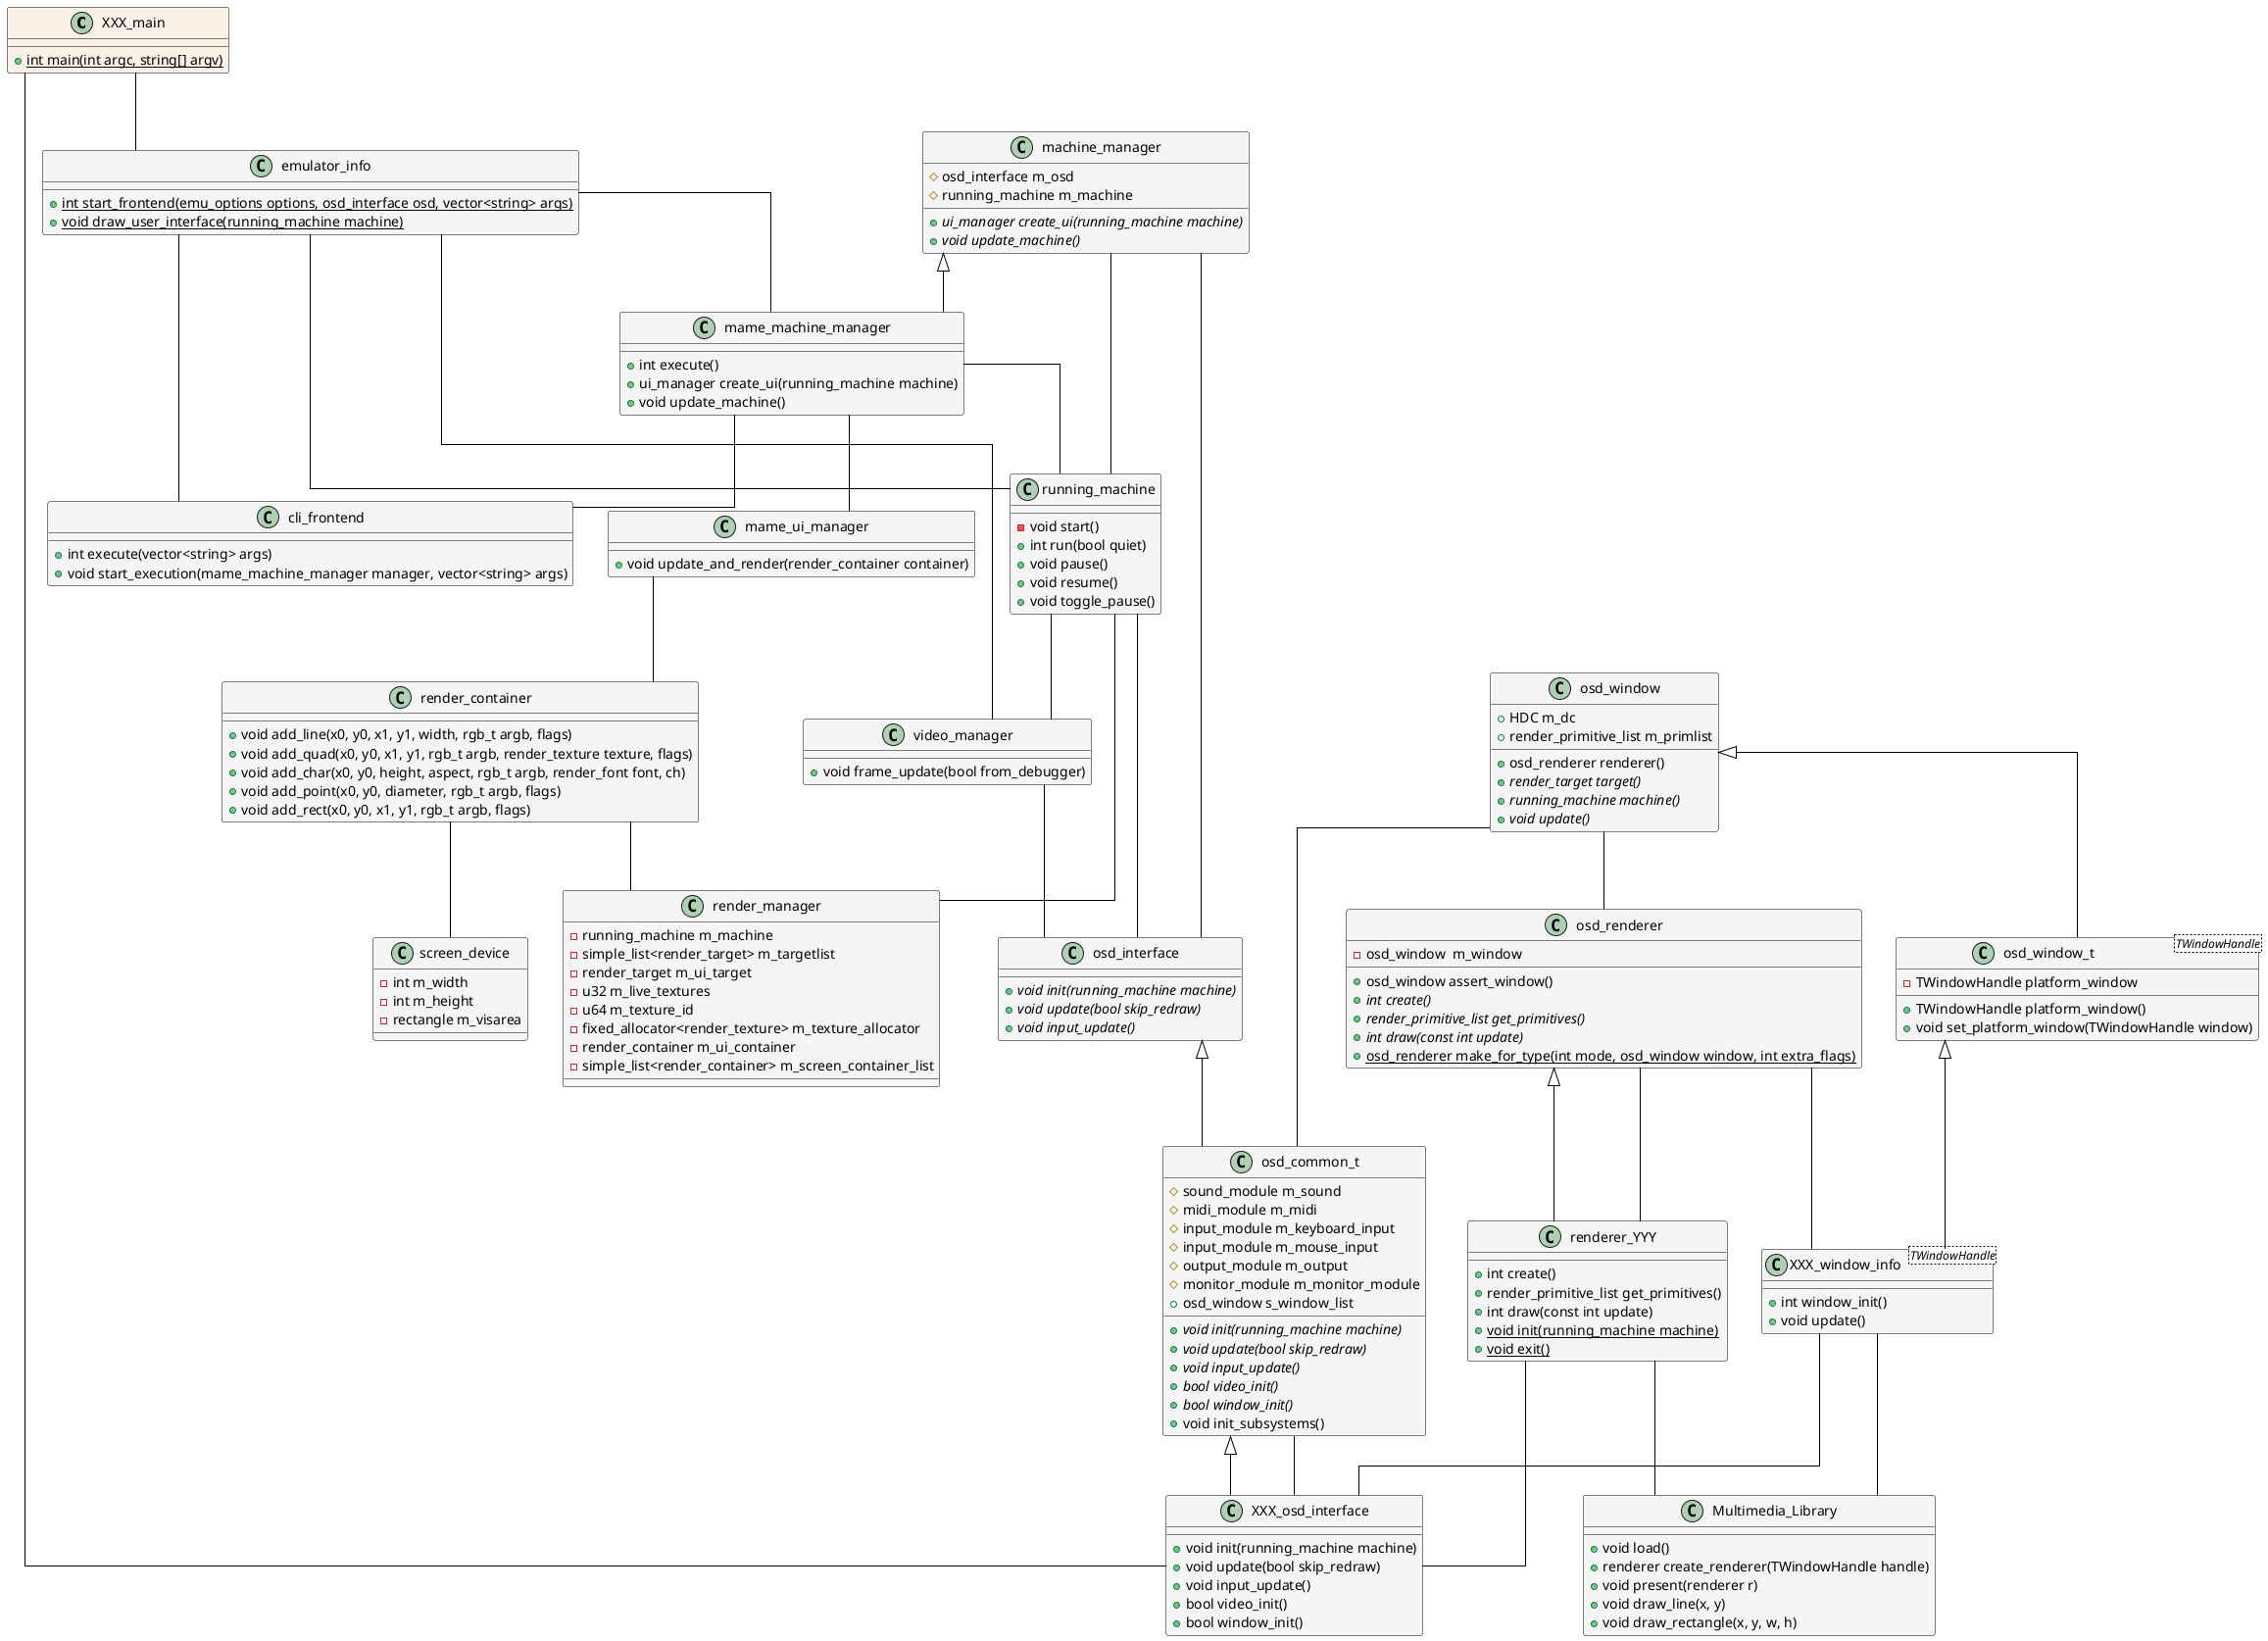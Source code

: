 @startuml mame

skinparam Shadowing false
skinparam LineType ortho
skinparam ArrowColor black

skinparam class {
    BackgroundColor WhiteSmoke
    BorderColor black
}

class XXX_main #Linen {
    {static}+int main(int argc, string[] argv)
}

class XXX_osd_interface extends osd_common_t {
    +void init(running_machine machine)
    +void update(bool skip_redraw)
    +void input_update()
    +bool video_init()
    +bool window_init()
}

XXX_main -- XXX_osd_interface

class emulator_info {
    {static}+int start_frontend(emu_options options, osd_interface osd, vector<string> args)
    {static}+void draw_user_interface(running_machine machine)
}

XXX_main -- emulator_info
emulator_info -- running_machine

class cli_frontend {
    +int execute(vector<string> args)
    +void start_execution(mame_machine_manager manager, vector<string> args)
}

class mame_ui_manager {
    +void update_and_render(render_container container)
}

class render_container {
    +void add_line(x0, y0, x1, y1, width, rgb_t argb, flags)
	+void add_quad(x0, y0, x1, y1, rgb_t argb, render_texture texture, flags)
	+void add_char(x0, y0, height, aspect, rgb_t argb, render_font font, ch)
	+void add_point(x0, y0, diameter, rgb_t argb, flags)
	+void add_rect(x0, y0, x1, y1, rgb_t argb, flags)
}

mame_ui_manager -- render_container
mame_machine_manager -- mame_ui_manager

emulator_info -- mame_machine_manager
emulator_info -- cli_frontend
mame_machine_manager -- cli_frontend

class running_machine {
    -void start()
    +int run(bool quiet)
    +void pause()
    +void resume()
    +void toggle_pause()
}

mame_machine_manager -- running_machine
running_machine -- video_manager
render_container -- render_manager
running_machine -- render_manager
render_container -- screen_device

class render_manager {
    -running_machine m_machine
    -simple_list<render_target> m_targetlist
    -render_target m_ui_target
    -u32 m_live_textures
    -u64 m_texture_id
    -fixed_allocator<render_texture> m_texture_allocator
    -render_container m_ui_container
    -simple_list<render_container> m_screen_container_list
}

class screen_device {
    -int m_width
	-int m_height
	-rectangle m_visarea
}

class video_manager {
    +void frame_update(bool from_debugger)
}

class machine_manager {
    #osd_interface m_osd	
	#running_machine m_machine

    {abstract} +ui_manager create_ui(running_machine machine)
    {abstract} +void update_machine()
}

machine_manager -- osd_interface
machine_manager -- running_machine

class mame_machine_manager extends machine_manager {
    +int execute()
    +ui_manager create_ui(running_machine machine)
    +void update_machine()
}

running_machine -- osd_interface
video_manager -- osd_interface
video_manager -- emulator_info

class osd_renderer {
    -osd_window  m_window
    +osd_window assert_window()
    {abstract} +int create()
    {abstract} +render_primitive_list get_primitives()
    {abstract} +int draw(const int update)
    {static} +osd_renderer make_for_type(int mode, osd_window window, int extra_flags)
}

class renderer_YYY extends osd_renderer {    
    +int create()
    +render_primitive_list get_primitives()    
    +int draw(const int update)
    {static} +void init(running_machine machine)
	{static} +void exit()
}

class Multimedia_Library {
    +void load()
    +renderer create_renderer(TWindowHandle handle)
    +void present(renderer r)
    +void draw_line(x, y)
    +void draw_rectangle(x, y, w, h)
}

renderer_YYY -- Multimedia_Library
XXX_window_info -- Multimedia_Library

osd_window -- osd_renderer
renderer_YYY -- osd_renderer
renderer_YYY -- XXX_osd_interface

class osd_window_t<TWindowHandle> extends osd_window {
    -TWindowHandle platform_window
    +TWindowHandle platform_window()
	+void set_platform_window(TWindowHandle window)
}

class osd_window {
    +HDC m_dc
    +render_primitive_list m_primlist
    +osd_renderer renderer()        
    {abstract} +render_target target()    
    {abstract} +running_machine machine()
    {abstract} +void update()    
}

class XXX_window_info<TWindowHandle> extends osd_window_t {    
    +int window_init()
    +void update()
}

osd_renderer -- XXX_window_info
osd_common_t -- XXX_osd_interface
XXX_window_info -- XXX_osd_interface

osd_window -- osd_common_t

class osd_interface {
	{abstract} +void init(running_machine machine)
	{abstract} +void update(bool skip_redraw)
	{abstract} +void input_update()
}

class osd_common_t extends osd_interface {
    #sound_module m_sound
    #midi_module m_midi
    #input_module m_keyboard_input
    #input_module m_mouse_input 
    #output_module m_output
    #monitor_module m_monitor_module
    +osd_window s_window_list
    {abstract} + void init(running_machine machine)
    {abstract} + void update(bool skip_redraw)
    {abstract} + void input_update()
    {abstract} +bool video_init()
    {abstract} +bool window_init()
    +void init_subsystems()
}

' 'note bottom of XXX_window_info
' note as nTWindowHandle
' TWindowHandle:
'     -SDL_Window (SDLMame = All O.S.)
'     -CoreWindow (UWP)
'     -HWND (Windows)
'     -std::any (macOS)
' end note

' 'note bottom of renderer_YYY
' note as nrenderer_YYY
' Renderer:
'     -bgfx {macOS, SDLMame, UWP, Windows}
'     -OpenGL {macOS, SDLMame, Windows}
'     -SDL 1 {SDLMame}
'     -SDL 2 {SDLMame}
'     -DirectX 9 {Win32}
'     -GDI+ {Win32}
' end note

' note as nXXX
' O.S.:
'     -macOS 
'     -Windows
'     -UWP
'     -SDLMame = All O.S.
' end note

' nrenderer_YYY .. renderer_YYY
' nrenderer_YYY .. Multimedia_Library
' nTWindowHandle .. XXX_window_info
' nXXX .. XXX_main
' nXXX .. XXX_osd_interface
' nXXX .. XXX_window_info

@enduml